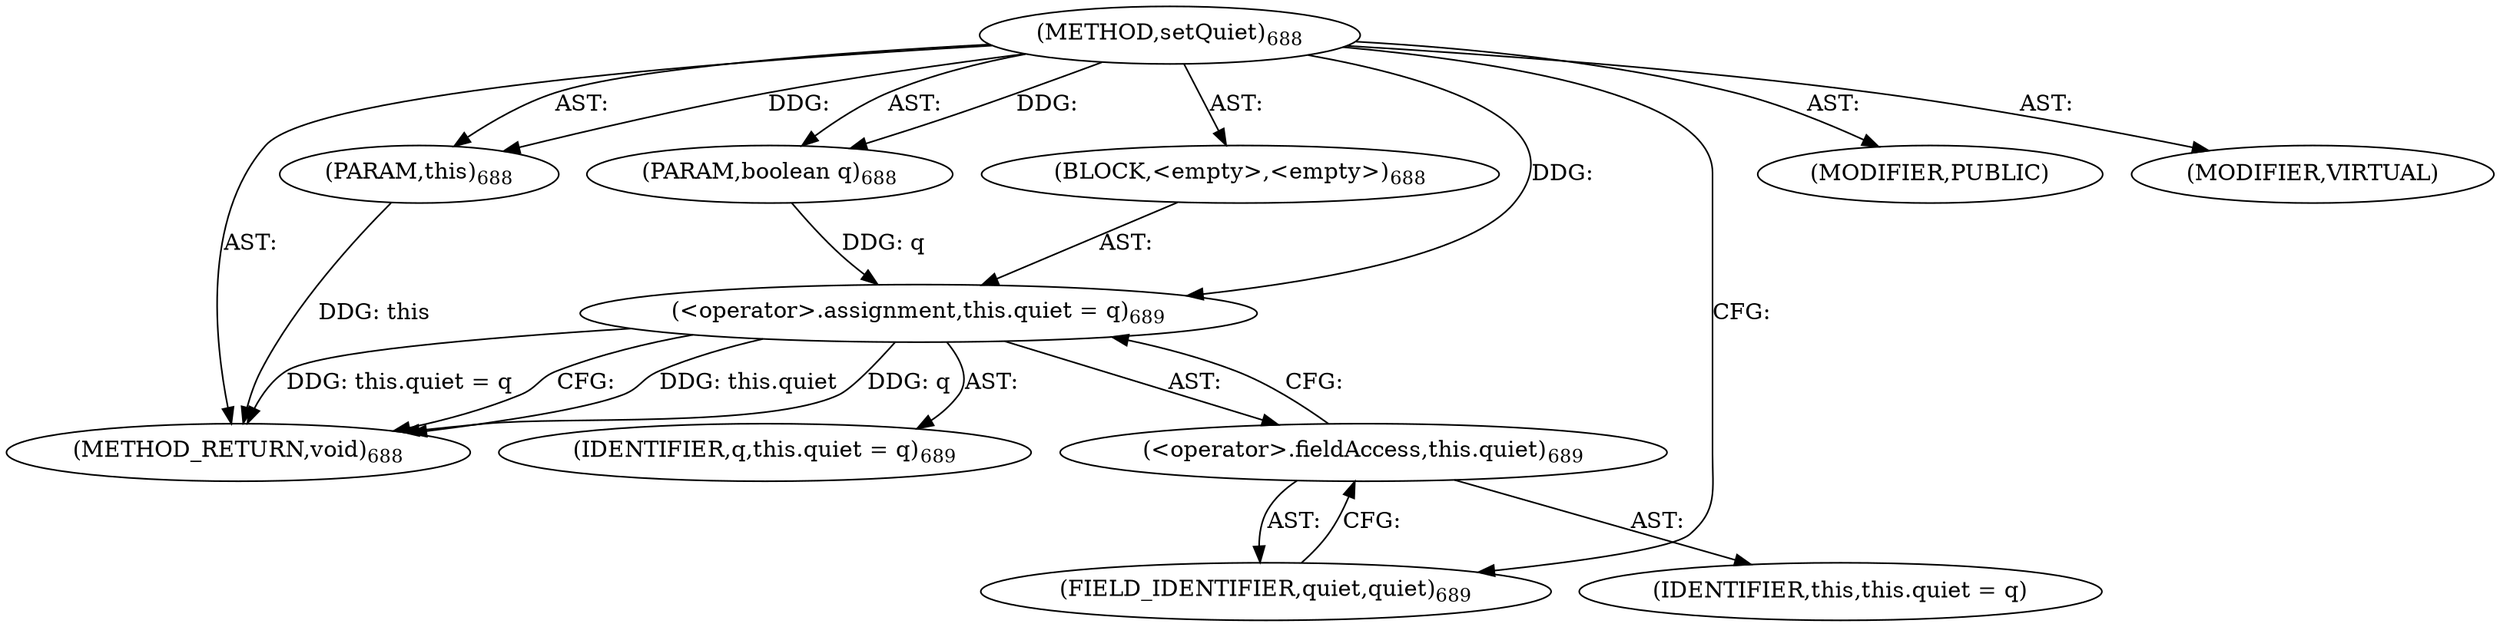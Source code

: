 digraph "setQuiet" {  
"111669149724" [label = <(METHOD,setQuiet)<SUB>688</SUB>> ]
"115964117046" [label = <(PARAM,this)<SUB>688</SUB>> ]
"115964117047" [label = <(PARAM,boolean q)<SUB>688</SUB>> ]
"25769803873" [label = <(BLOCK,&lt;empty&gt;,&lt;empty&gt;)<SUB>688</SUB>> ]
"30064771429" [label = <(&lt;operator&gt;.assignment,this.quiet = q)<SUB>689</SUB>> ]
"30064771430" [label = <(&lt;operator&gt;.fieldAccess,this.quiet)<SUB>689</SUB>> ]
"68719477046" [label = <(IDENTIFIER,this,this.quiet = q)> ]
"55834574936" [label = <(FIELD_IDENTIFIER,quiet,quiet)<SUB>689</SUB>> ]
"68719477047" [label = <(IDENTIFIER,q,this.quiet = q)<SUB>689</SUB>> ]
"133143986258" [label = <(MODIFIER,PUBLIC)> ]
"133143986259" [label = <(MODIFIER,VIRTUAL)> ]
"128849018908" [label = <(METHOD_RETURN,void)<SUB>688</SUB>> ]
  "111669149724" -> "115964117046"  [ label = "AST: "] 
  "111669149724" -> "115964117047"  [ label = "AST: "] 
  "111669149724" -> "25769803873"  [ label = "AST: "] 
  "111669149724" -> "133143986258"  [ label = "AST: "] 
  "111669149724" -> "133143986259"  [ label = "AST: "] 
  "111669149724" -> "128849018908"  [ label = "AST: "] 
  "25769803873" -> "30064771429"  [ label = "AST: "] 
  "30064771429" -> "30064771430"  [ label = "AST: "] 
  "30064771429" -> "68719477047"  [ label = "AST: "] 
  "30064771430" -> "68719477046"  [ label = "AST: "] 
  "30064771430" -> "55834574936"  [ label = "AST: "] 
  "30064771429" -> "128849018908"  [ label = "CFG: "] 
  "30064771430" -> "30064771429"  [ label = "CFG: "] 
  "55834574936" -> "30064771430"  [ label = "CFG: "] 
  "111669149724" -> "55834574936"  [ label = "CFG: "] 
  "115964117046" -> "128849018908"  [ label = "DDG: this"] 
  "30064771429" -> "128849018908"  [ label = "DDG: this.quiet"] 
  "30064771429" -> "128849018908"  [ label = "DDG: q"] 
  "30064771429" -> "128849018908"  [ label = "DDG: this.quiet = q"] 
  "111669149724" -> "115964117046"  [ label = "DDG: "] 
  "111669149724" -> "115964117047"  [ label = "DDG: "] 
  "115964117047" -> "30064771429"  [ label = "DDG: q"] 
  "111669149724" -> "30064771429"  [ label = "DDG: "] 
}
